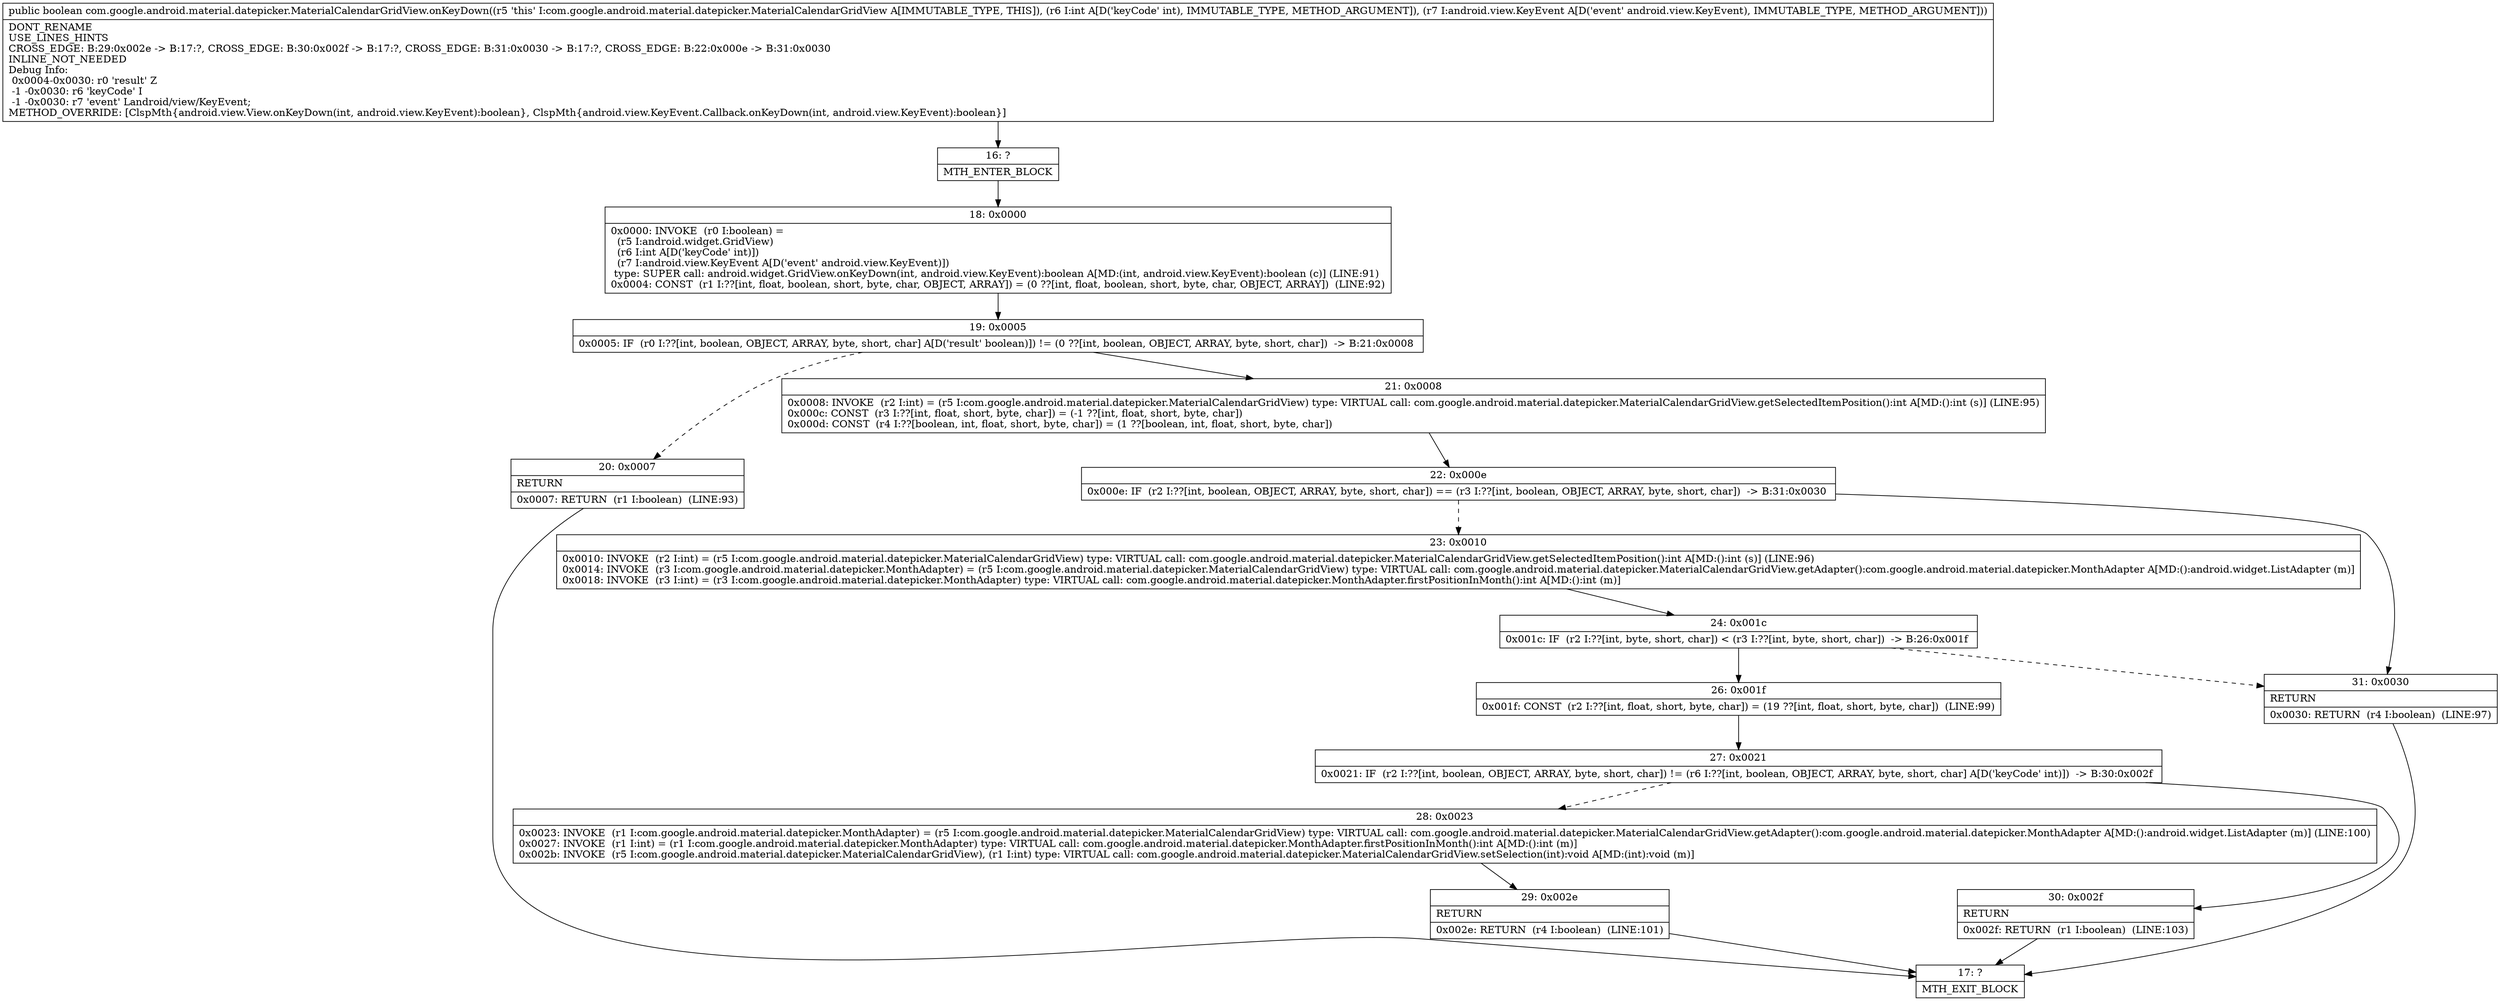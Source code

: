digraph "CFG forcom.google.android.material.datepicker.MaterialCalendarGridView.onKeyDown(ILandroid\/view\/KeyEvent;)Z" {
Node_16 [shape=record,label="{16\:\ ?|MTH_ENTER_BLOCK\l}"];
Node_18 [shape=record,label="{18\:\ 0x0000|0x0000: INVOKE  (r0 I:boolean) = \l  (r5 I:android.widget.GridView)\l  (r6 I:int A[D('keyCode' int)])\l  (r7 I:android.view.KeyEvent A[D('event' android.view.KeyEvent)])\l type: SUPER call: android.widget.GridView.onKeyDown(int, android.view.KeyEvent):boolean A[MD:(int, android.view.KeyEvent):boolean (c)] (LINE:91)\l0x0004: CONST  (r1 I:??[int, float, boolean, short, byte, char, OBJECT, ARRAY]) = (0 ??[int, float, boolean, short, byte, char, OBJECT, ARRAY])  (LINE:92)\l}"];
Node_19 [shape=record,label="{19\:\ 0x0005|0x0005: IF  (r0 I:??[int, boolean, OBJECT, ARRAY, byte, short, char] A[D('result' boolean)]) != (0 ??[int, boolean, OBJECT, ARRAY, byte, short, char])  \-\> B:21:0x0008 \l}"];
Node_20 [shape=record,label="{20\:\ 0x0007|RETURN\l|0x0007: RETURN  (r1 I:boolean)  (LINE:93)\l}"];
Node_17 [shape=record,label="{17\:\ ?|MTH_EXIT_BLOCK\l}"];
Node_21 [shape=record,label="{21\:\ 0x0008|0x0008: INVOKE  (r2 I:int) = (r5 I:com.google.android.material.datepicker.MaterialCalendarGridView) type: VIRTUAL call: com.google.android.material.datepicker.MaterialCalendarGridView.getSelectedItemPosition():int A[MD:():int (s)] (LINE:95)\l0x000c: CONST  (r3 I:??[int, float, short, byte, char]) = (\-1 ??[int, float, short, byte, char]) \l0x000d: CONST  (r4 I:??[boolean, int, float, short, byte, char]) = (1 ??[boolean, int, float, short, byte, char]) \l}"];
Node_22 [shape=record,label="{22\:\ 0x000e|0x000e: IF  (r2 I:??[int, boolean, OBJECT, ARRAY, byte, short, char]) == (r3 I:??[int, boolean, OBJECT, ARRAY, byte, short, char])  \-\> B:31:0x0030 \l}"];
Node_23 [shape=record,label="{23\:\ 0x0010|0x0010: INVOKE  (r2 I:int) = (r5 I:com.google.android.material.datepicker.MaterialCalendarGridView) type: VIRTUAL call: com.google.android.material.datepicker.MaterialCalendarGridView.getSelectedItemPosition():int A[MD:():int (s)] (LINE:96)\l0x0014: INVOKE  (r3 I:com.google.android.material.datepicker.MonthAdapter) = (r5 I:com.google.android.material.datepicker.MaterialCalendarGridView) type: VIRTUAL call: com.google.android.material.datepicker.MaterialCalendarGridView.getAdapter():com.google.android.material.datepicker.MonthAdapter A[MD:():android.widget.ListAdapter (m)]\l0x0018: INVOKE  (r3 I:int) = (r3 I:com.google.android.material.datepicker.MonthAdapter) type: VIRTUAL call: com.google.android.material.datepicker.MonthAdapter.firstPositionInMonth():int A[MD:():int (m)]\l}"];
Node_24 [shape=record,label="{24\:\ 0x001c|0x001c: IF  (r2 I:??[int, byte, short, char]) \< (r3 I:??[int, byte, short, char])  \-\> B:26:0x001f \l}"];
Node_26 [shape=record,label="{26\:\ 0x001f|0x001f: CONST  (r2 I:??[int, float, short, byte, char]) = (19 ??[int, float, short, byte, char])  (LINE:99)\l}"];
Node_27 [shape=record,label="{27\:\ 0x0021|0x0021: IF  (r2 I:??[int, boolean, OBJECT, ARRAY, byte, short, char]) != (r6 I:??[int, boolean, OBJECT, ARRAY, byte, short, char] A[D('keyCode' int)])  \-\> B:30:0x002f \l}"];
Node_28 [shape=record,label="{28\:\ 0x0023|0x0023: INVOKE  (r1 I:com.google.android.material.datepicker.MonthAdapter) = (r5 I:com.google.android.material.datepicker.MaterialCalendarGridView) type: VIRTUAL call: com.google.android.material.datepicker.MaterialCalendarGridView.getAdapter():com.google.android.material.datepicker.MonthAdapter A[MD:():android.widget.ListAdapter (m)] (LINE:100)\l0x0027: INVOKE  (r1 I:int) = (r1 I:com.google.android.material.datepicker.MonthAdapter) type: VIRTUAL call: com.google.android.material.datepicker.MonthAdapter.firstPositionInMonth():int A[MD:():int (m)]\l0x002b: INVOKE  (r5 I:com.google.android.material.datepicker.MaterialCalendarGridView), (r1 I:int) type: VIRTUAL call: com.google.android.material.datepicker.MaterialCalendarGridView.setSelection(int):void A[MD:(int):void (m)]\l}"];
Node_29 [shape=record,label="{29\:\ 0x002e|RETURN\l|0x002e: RETURN  (r4 I:boolean)  (LINE:101)\l}"];
Node_30 [shape=record,label="{30\:\ 0x002f|RETURN\l|0x002f: RETURN  (r1 I:boolean)  (LINE:103)\l}"];
Node_31 [shape=record,label="{31\:\ 0x0030|RETURN\l|0x0030: RETURN  (r4 I:boolean)  (LINE:97)\l}"];
MethodNode[shape=record,label="{public boolean com.google.android.material.datepicker.MaterialCalendarGridView.onKeyDown((r5 'this' I:com.google.android.material.datepicker.MaterialCalendarGridView A[IMMUTABLE_TYPE, THIS]), (r6 I:int A[D('keyCode' int), IMMUTABLE_TYPE, METHOD_ARGUMENT]), (r7 I:android.view.KeyEvent A[D('event' android.view.KeyEvent), IMMUTABLE_TYPE, METHOD_ARGUMENT]))  | DONT_RENAME\lUSE_LINES_HINTS\lCROSS_EDGE: B:29:0x002e \-\> B:17:?, CROSS_EDGE: B:30:0x002f \-\> B:17:?, CROSS_EDGE: B:31:0x0030 \-\> B:17:?, CROSS_EDGE: B:22:0x000e \-\> B:31:0x0030\lINLINE_NOT_NEEDED\lDebug Info:\l  0x0004\-0x0030: r0 'result' Z\l  \-1 \-0x0030: r6 'keyCode' I\l  \-1 \-0x0030: r7 'event' Landroid\/view\/KeyEvent;\lMETHOD_OVERRIDE: [ClspMth\{android.view.View.onKeyDown(int, android.view.KeyEvent):boolean\}, ClspMth\{android.view.KeyEvent.Callback.onKeyDown(int, android.view.KeyEvent):boolean\}]\l}"];
MethodNode -> Node_16;Node_16 -> Node_18;
Node_18 -> Node_19;
Node_19 -> Node_20[style=dashed];
Node_19 -> Node_21;
Node_20 -> Node_17;
Node_21 -> Node_22;
Node_22 -> Node_23[style=dashed];
Node_22 -> Node_31;
Node_23 -> Node_24;
Node_24 -> Node_26;
Node_24 -> Node_31[style=dashed];
Node_26 -> Node_27;
Node_27 -> Node_28[style=dashed];
Node_27 -> Node_30;
Node_28 -> Node_29;
Node_29 -> Node_17;
Node_30 -> Node_17;
Node_31 -> Node_17;
}

